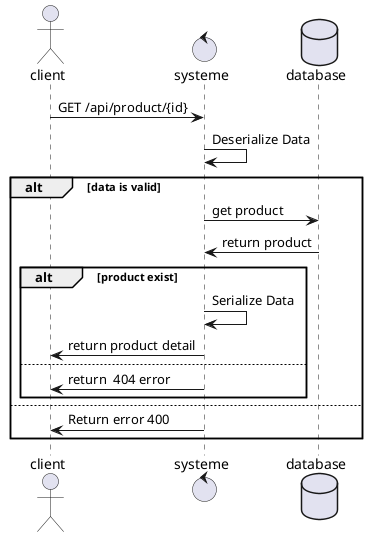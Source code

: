 @startuml
actor client
control systeme
database database

client -> systeme : GET /api/product/{id}
systeme -> systeme : Deserialize Data

alt data is valid
systeme -> database : get product
database -> systeme:  return product
alt product exist

systeme -> systeme : Serialize Data
systeme -> client : return product detail
else
systeme ->client : return  404 error
end

else
systeme -> client : Return error 400
end

@enduml
